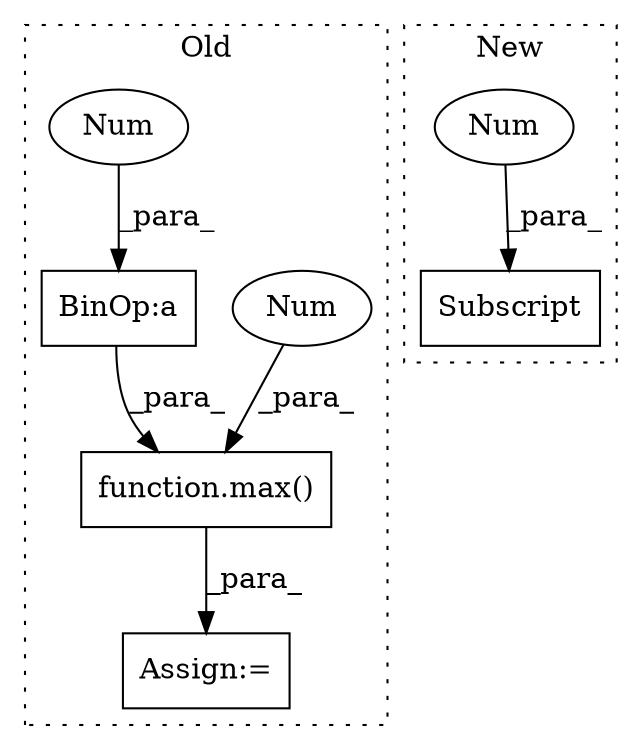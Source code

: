 digraph G {
subgraph cluster0 {
1 [label="function.max()" a="75" s="7551,7578" l="4,1" shape="box"];
4 [label="Assign:=" a="68" s="7956" l="3" shape="box"];
5 [label="BinOp:a" a="82" s="7570" l="3" shape="box"];
6 [label="Num" a="76" s="7577" l="1" shape="ellipse"];
7 [label="Num" a="76" s="7573" l="1" shape="ellipse"];
label = "Old";
style="dotted";
}
subgraph cluster1 {
2 [label="Subscript" a="63" s="10989,0" l="13,0" shape="box"];
3 [label="Num" a="76" s="10999" l="2" shape="ellipse"];
label = "New";
style="dotted";
}
1 -> 4 [label="_para_"];
3 -> 2 [label="_para_"];
5 -> 1 [label="_para_"];
6 -> 1 [label="_para_"];
7 -> 5 [label="_para_"];
}